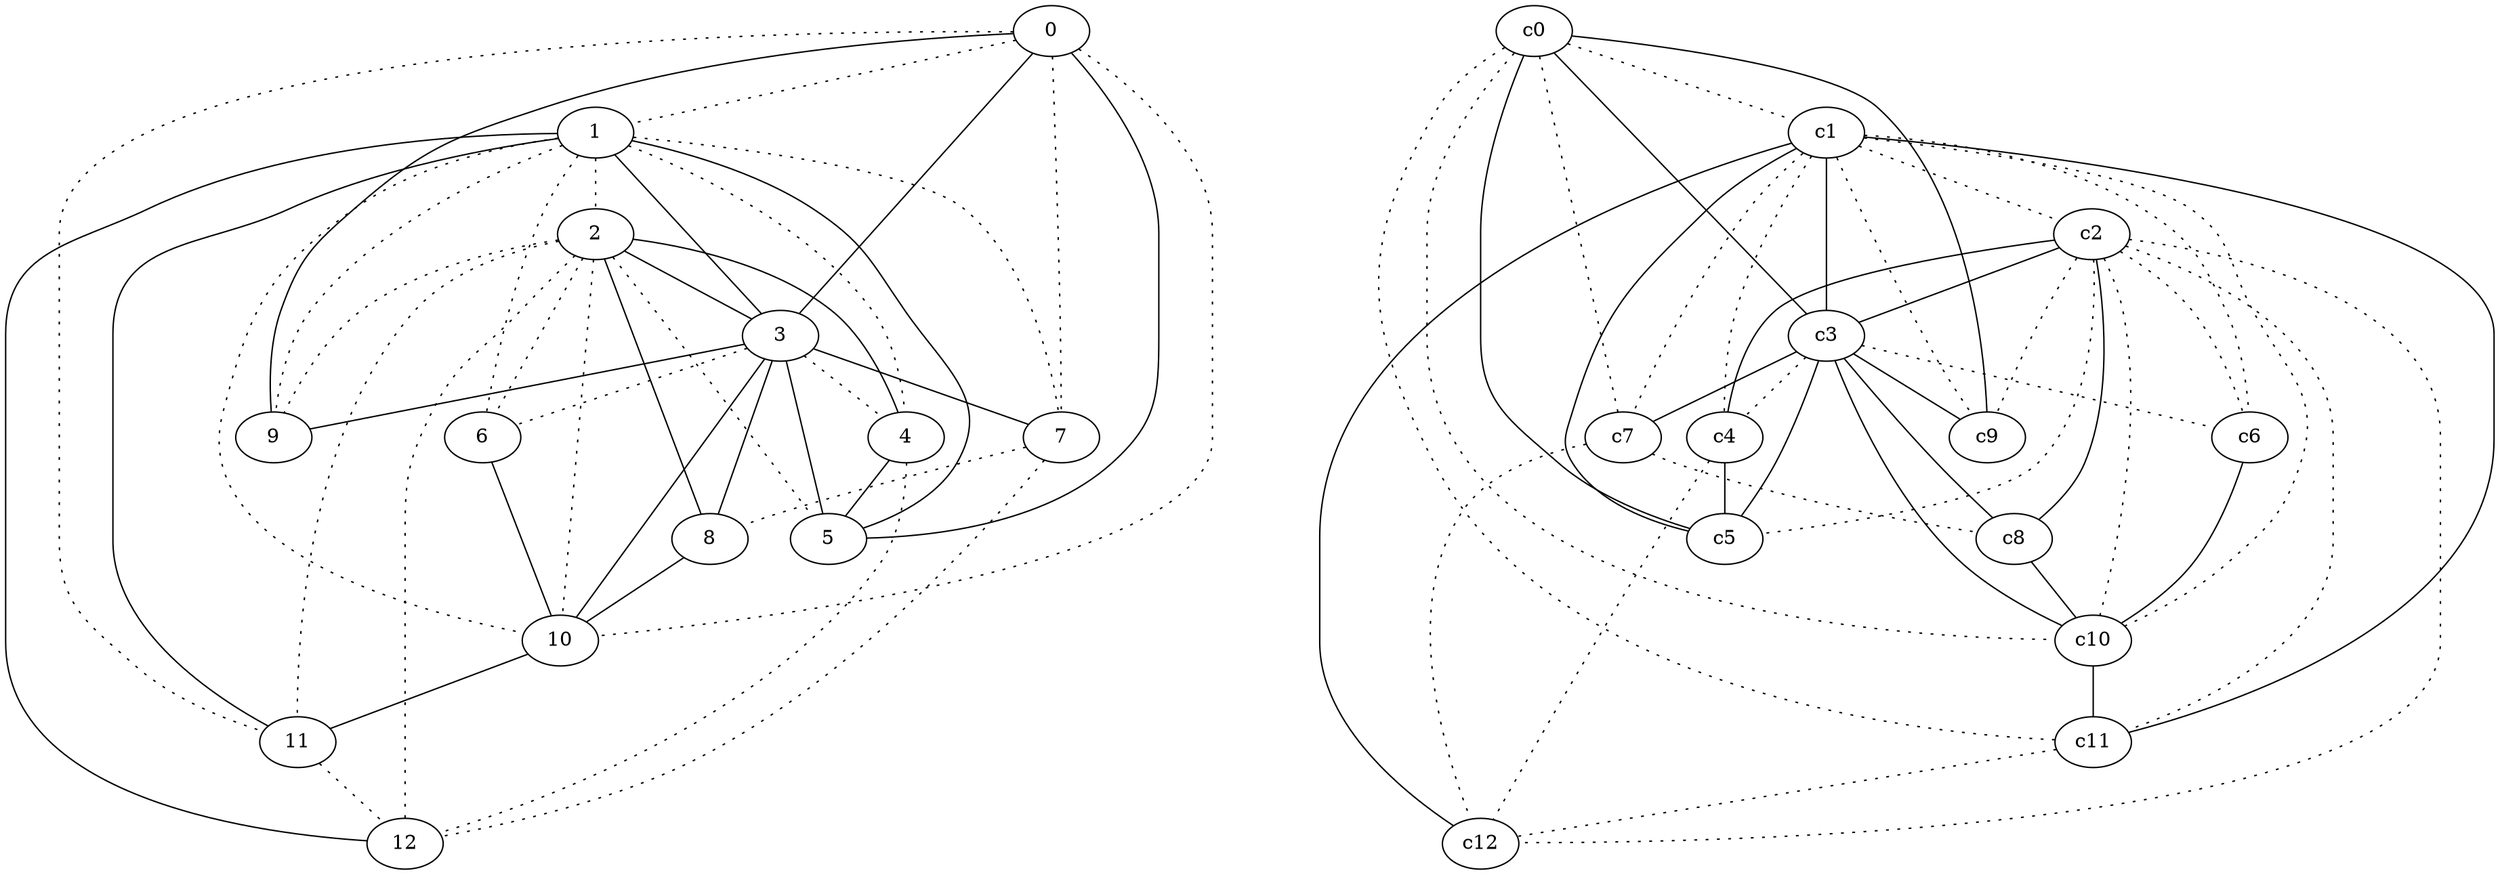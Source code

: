 graph {
a0[label=0];
a1[label=1];
a2[label=2];
a3[label=3];
a4[label=4];
a5[label=5];
a6[label=6];
a7[label=7];
a8[label=8];
a9[label=9];
a10[label=10];
a11[label=11];
a12[label=12];
a0 -- a1 [style=dotted];
a0 -- a3;
a0 -- a5;
a0 -- a7 [style=dotted];
a0 -- a9;
a0 -- a10 [style=dotted];
a0 -- a11 [style=dotted];
a1 -- a2 [style=dotted];
a1 -- a3;
a1 -- a4 [style=dotted];
a1 -- a5;
a1 -- a6 [style=dotted];
a1 -- a7 [style=dotted];
a1 -- a9 [style=dotted];
a1 -- a10 [style=dotted];
a1 -- a11;
a1 -- a12;
a2 -- a3;
a2 -- a4;
a2 -- a5 [style=dotted];
a2 -- a6 [style=dotted];
a2 -- a8;
a2 -- a9 [style=dotted];
a2 -- a10 [style=dotted];
a2 -- a11 [style=dotted];
a2 -- a12 [style=dotted];
a3 -- a4 [style=dotted];
a3 -- a5;
a3 -- a6 [style=dotted];
a3 -- a7;
a3 -- a8;
a3 -- a9;
a3 -- a10;
a4 -- a5;
a4 -- a12 [style=dotted];
a6 -- a10;
a7 -- a8 [style=dotted];
a7 -- a12 [style=dotted];
a8 -- a10;
a10 -- a11;
a11 -- a12 [style=dotted];
c0 -- c1 [style=dotted];
c0 -- c3;
c0 -- c5;
c0 -- c7 [style=dotted];
c0 -- c9;
c0 -- c10 [style=dotted];
c0 -- c11 [style=dotted];
c1 -- c2 [style=dotted];
c1 -- c3;
c1 -- c4 [style=dotted];
c1 -- c5;
c1 -- c6 [style=dotted];
c1 -- c7 [style=dotted];
c1 -- c9 [style=dotted];
c1 -- c10 [style=dotted];
c1 -- c11;
c1 -- c12;
c2 -- c3;
c2 -- c4;
c2 -- c5 [style=dotted];
c2 -- c6 [style=dotted];
c2 -- c8;
c2 -- c9 [style=dotted];
c2 -- c10 [style=dotted];
c2 -- c11 [style=dotted];
c2 -- c12 [style=dotted];
c3 -- c4 [style=dotted];
c3 -- c5;
c3 -- c6 [style=dotted];
c3 -- c7;
c3 -- c8;
c3 -- c9;
c3 -- c10;
c4 -- c5;
c4 -- c12 [style=dotted];
c6 -- c10;
c7 -- c8 [style=dotted];
c7 -- c12 [style=dotted];
c8 -- c10;
c10 -- c11;
c11 -- c12 [style=dotted];
}
